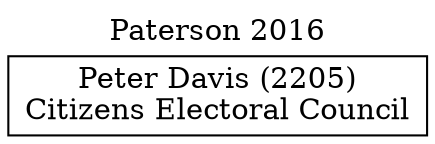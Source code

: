 // House preference flow
digraph "Peter Davis (2205)_Paterson_2016" {
	graph [label="Paterson 2016" labelloc=t mclimit=2]
	node [shape=box]
	"Peter Davis (2205)" [label="Peter Davis (2205)
Citizens Electoral Council"]
}
